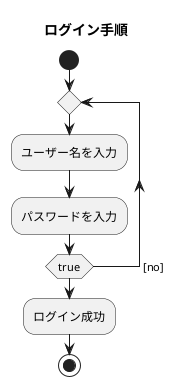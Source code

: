 @startuml
start
title ログイン手順
repeat
    :ユーザー名を入力;
    :パスワードを入力;
repeat while(true) -> [no]
:ログイン成功;

stop
@enduml